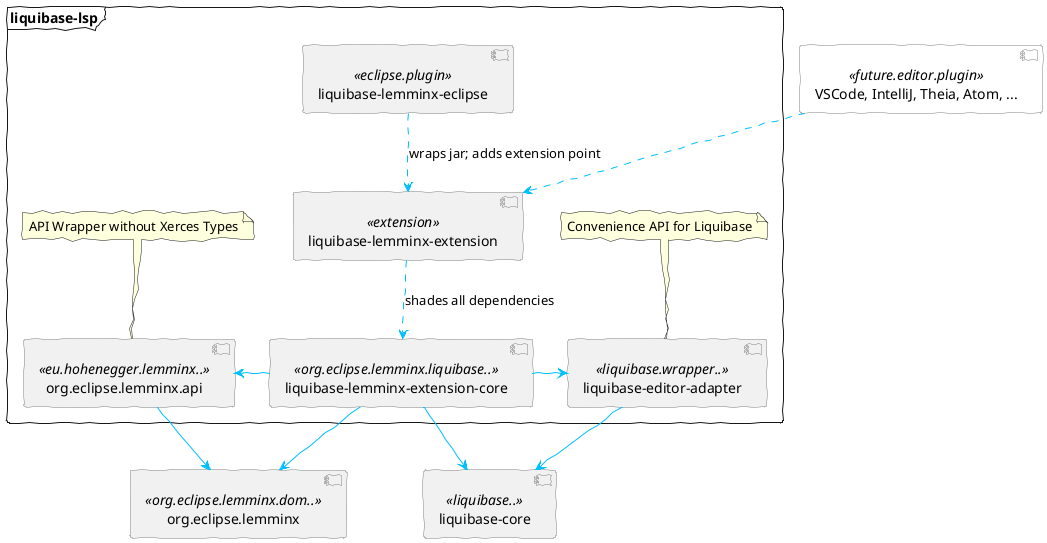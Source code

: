 @startuml

skinparam componentStyle uml2
skinparam handwritten true

skinparam component {
	BorderColor #grey
	ArrowColor DeepSkyBlue
	ActorBorderColor DeepSkyBlue
	LifeLineBorderColor blue
	LifeLineBackgroundColor #A9DCDF
	
	ParticipantBorderColor DeepSkyBlue
	ParticipantBackgroundColor DodgerBlue
	ParticipantFontName Impact
	ParticipantFontSize 17
	ParticipantFontColor #A9DCDF
	
	ActorBackgroundColor aqua
	ActorFontColor DeepSkyBlue
	ActorFontSize 17
	ActorFontName Aapex
}

frame "liquibase-lsp" {
	[liquibase-lemminx-eclipse] <<eclipse.plugin>> as eclipse.plugin
	[liquibase-lemminx-extension] <<extension>> as extension
	[liquibase-lemminx-extension-core] <<org.eclipse.lemminx.liquibase..>> as extension.core
	[liquibase-editor-adapter] <<liquibase.wrapper..>> as liquibase.wrapper
	note top: Convenience API for Liquibase
	[org.eclipse.lemminx.api] <<eu.hohenegger.lemminx..>> as lemminx.api
	note top: API Wrapper without Xerces Types
	
}
[VSCode, IntelliJ, Theia, Atom, ...] <<future.editor.plugin>> as future.editor.plugin #White

[liquibase-core] <<liquibase..>> as liquibase.core
[org.eclipse.lemminx] <<org.eclipse.lemminx.dom..>> as lemminx

eclipse.plugin ..> extension : wraps jar; adds extension point
lemminx.api --> lemminx
extension ..> extension.core : shades all dependencies
extension.core -left-> lemminx.api
extension.core --> lemminx
extension.core -right-> liquibase.wrapper
extension.core --> liquibase.core
liquibase.wrapper --> liquibase.core

future.editor.plugin ..> extension

@enduml

